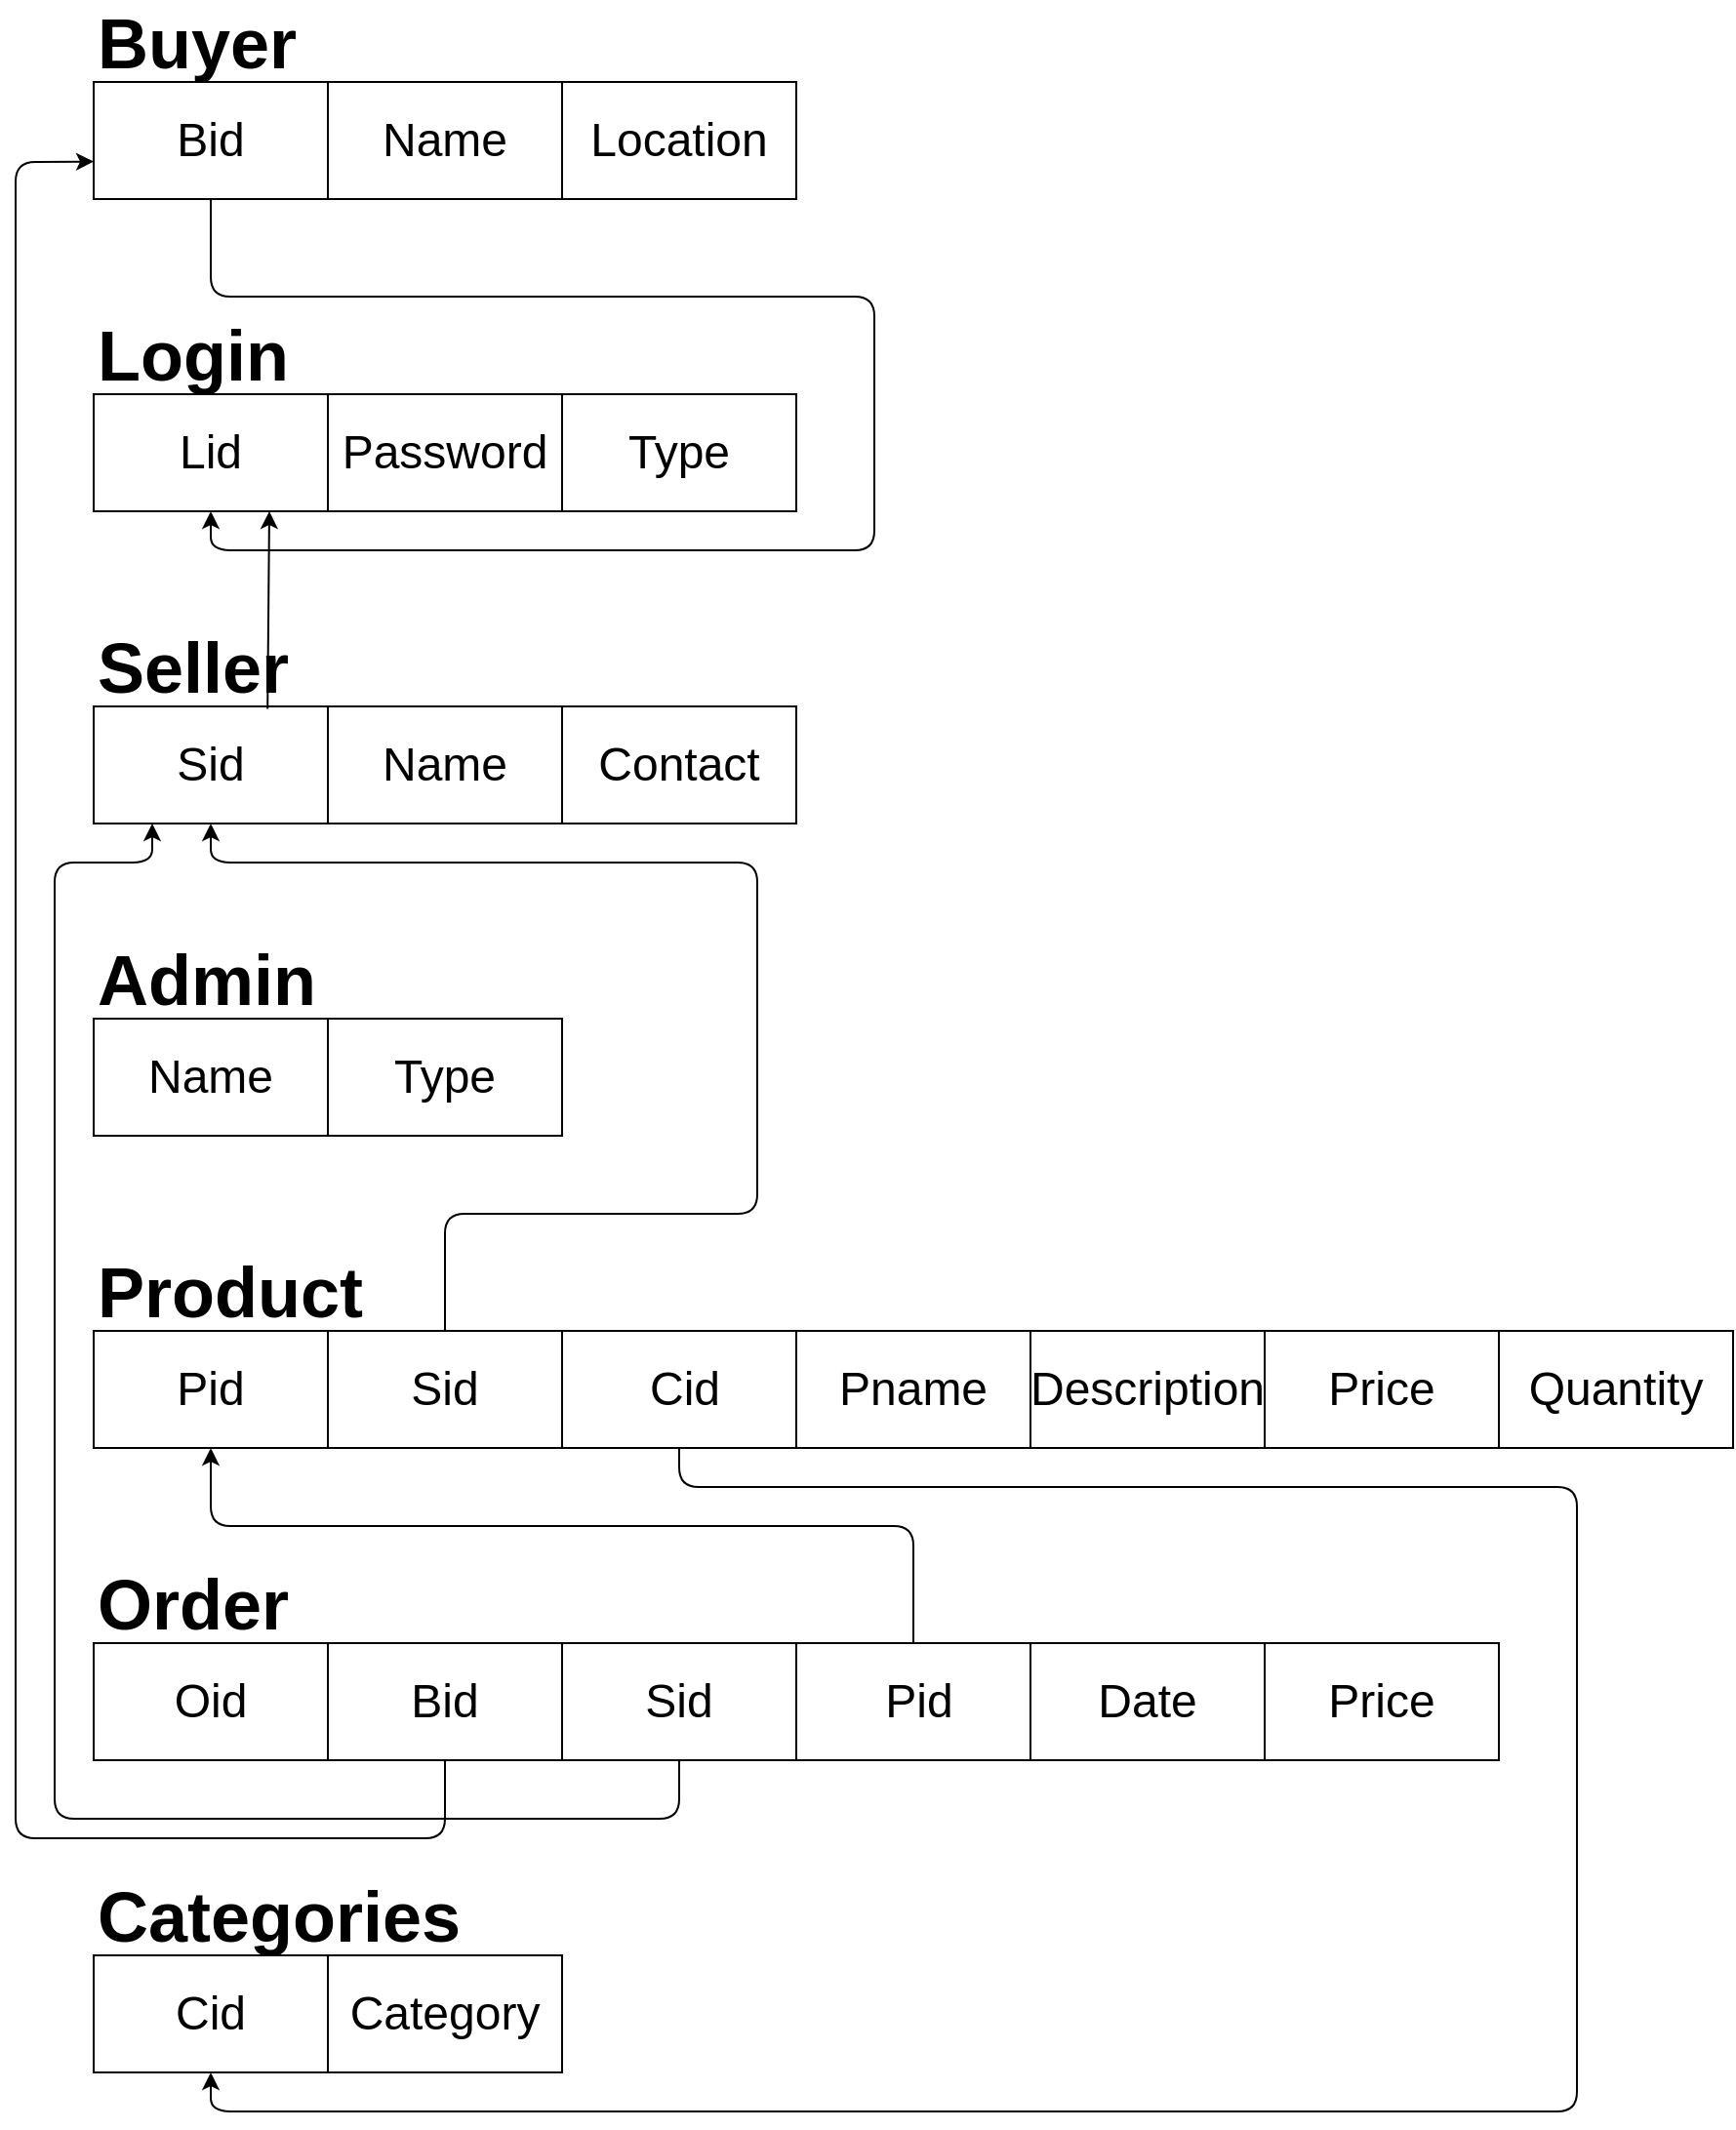 <mxfile version="12.2.7" type="device" pages="1"><diagram id="E_cR4QH6zL7fz676esfR" name="Page-1"><mxGraphModel dx="1400" dy="810" grid="1" gridSize="10" guides="1" tooltips="1" connect="1" arrows="1" fold="1" page="1" pageScale="1" pageWidth="827" pageHeight="1169" math="0" shadow="0"><root><mxCell id="0"/><mxCell id="1" parent="0"/><mxCell id="XSc2uoRV6fSoNr4VpRYa-1" value="" style="rounded=0;whiteSpace=wrap;html=1;" vertex="1" parent="1"><mxGeometry x="120" y="120" width="120" height="60" as="geometry"/></mxCell><mxCell id="XSc2uoRV6fSoNr4VpRYa-2" value="" style="rounded=0;whiteSpace=wrap;html=1;" vertex="1" parent="1"><mxGeometry x="240" y="120" width="120" height="60" as="geometry"/></mxCell><mxCell id="XSc2uoRV6fSoNr4VpRYa-3" value="&lt;font style=&quot;font-size: 24px&quot;&gt;Bid&lt;/font&gt;" style="text;html=1;strokeColor=none;fillColor=none;align=center;verticalAlign=middle;whiteSpace=wrap;rounded=0;" vertex="1" parent="1"><mxGeometry x="150" y="135" width="60" height="30" as="geometry"/></mxCell><mxCell id="XSc2uoRV6fSoNr4VpRYa-4" value="&lt;font style=&quot;font-size: 24px&quot;&gt;Name&lt;/font&gt;" style="text;html=1;strokeColor=none;fillColor=none;align=center;verticalAlign=middle;whiteSpace=wrap;rounded=0;" vertex="1" parent="1"><mxGeometry x="280" y="140" width="40" height="20" as="geometry"/></mxCell><mxCell id="XSc2uoRV6fSoNr4VpRYa-6" value="" style="rounded=0;whiteSpace=wrap;html=1;" vertex="1" parent="1"><mxGeometry x="360" y="120" width="120" height="60" as="geometry"/></mxCell><mxCell id="XSc2uoRV6fSoNr4VpRYa-9" value="" style="rounded=0;whiteSpace=wrap;html=1;" vertex="1" parent="1"><mxGeometry x="120" y="280" width="120" height="60" as="geometry"/></mxCell><mxCell id="XSc2uoRV6fSoNr4VpRYa-10" value="" style="rounded=0;whiteSpace=wrap;html=1;" vertex="1" parent="1"><mxGeometry x="240" y="280" width="120" height="60" as="geometry"/></mxCell><mxCell id="XSc2uoRV6fSoNr4VpRYa-11" value="" style="rounded=0;whiteSpace=wrap;html=1;" vertex="1" parent="1"><mxGeometry x="360" y="280" width="120" height="60" as="geometry"/></mxCell><mxCell id="XSc2uoRV6fSoNr4VpRYa-13" value="" style="rounded=0;whiteSpace=wrap;html=1;" vertex="1" parent="1"><mxGeometry x="120" y="440" width="120" height="60" as="geometry"/></mxCell><mxCell id="XSc2uoRV6fSoNr4VpRYa-14" value="" style="rounded=0;whiteSpace=wrap;html=1;" vertex="1" parent="1"><mxGeometry x="240" y="440" width="120" height="60" as="geometry"/></mxCell><mxCell id="XSc2uoRV6fSoNr4VpRYa-15" value="" style="rounded=0;whiteSpace=wrap;html=1;" vertex="1" parent="1"><mxGeometry x="360" y="440" width="120" height="60" as="geometry"/></mxCell><mxCell id="XSc2uoRV6fSoNr4VpRYa-17" value="&lt;font style=&quot;font-size: 24px&quot;&gt;Location&lt;br&gt;&lt;/font&gt;" style="text;html=1;strokeColor=none;fillColor=none;align=center;verticalAlign=middle;whiteSpace=wrap;rounded=0;" vertex="1" parent="1"><mxGeometry x="400" y="140" width="40" height="20" as="geometry"/></mxCell><mxCell id="XSc2uoRV6fSoNr4VpRYa-18" value="" style="rounded=0;whiteSpace=wrap;html=1;" vertex="1" parent="1"><mxGeometry x="120" y="760" width="120" height="60" as="geometry"/></mxCell><mxCell id="XSc2uoRV6fSoNr4VpRYa-19" value="" style="rounded=0;whiteSpace=wrap;html=1;" vertex="1" parent="1"><mxGeometry x="240" y="760" width="120" height="60" as="geometry"/></mxCell><mxCell id="XSc2uoRV6fSoNr4VpRYa-20" value="" style="rounded=0;whiteSpace=wrap;html=1;" vertex="1" parent="1"><mxGeometry x="360" y="760" width="120" height="60" as="geometry"/></mxCell><mxCell id="XSc2uoRV6fSoNr4VpRYa-21" value="" style="rounded=0;whiteSpace=wrap;html=1;" vertex="1" parent="1"><mxGeometry x="480" y="760" width="120" height="60" as="geometry"/></mxCell><mxCell id="XSc2uoRV6fSoNr4VpRYa-22" value="" style="rounded=0;whiteSpace=wrap;html=1;" vertex="1" parent="1"><mxGeometry x="600" y="760" width="120" height="60" as="geometry"/></mxCell><mxCell id="XSc2uoRV6fSoNr4VpRYa-23" value="" style="rounded=0;whiteSpace=wrap;html=1;" vertex="1" parent="1"><mxGeometry x="720" y="760" width="120" height="60" as="geometry"/></mxCell><mxCell id="XSc2uoRV6fSoNr4VpRYa-24" value="" style="rounded=0;whiteSpace=wrap;html=1;" vertex="1" parent="1"><mxGeometry x="120" y="600" width="120" height="60" as="geometry"/></mxCell><mxCell id="XSc2uoRV6fSoNr4VpRYa-25" value="" style="rounded=0;whiteSpace=wrap;html=1;" vertex="1" parent="1"><mxGeometry x="240" y="600" width="120" height="60" as="geometry"/></mxCell><mxCell id="XSc2uoRV6fSoNr4VpRYa-26" value="&lt;font style=&quot;font-size: 24px&quot;&gt;Lid&lt;/font&gt;" style="text;html=1;strokeColor=none;fillColor=none;align=center;verticalAlign=middle;whiteSpace=wrap;rounded=0;" vertex="1" parent="1"><mxGeometry x="160" y="300" width="40" height="20" as="geometry"/></mxCell><mxCell id="XSc2uoRV6fSoNr4VpRYa-27" value="&lt;font style=&quot;font-size: 24px&quot;&gt;Password&lt;/font&gt;" style="text;html=1;strokeColor=none;fillColor=none;align=center;verticalAlign=middle;whiteSpace=wrap;rounded=0;" vertex="1" parent="1"><mxGeometry x="280" y="300" width="40" height="20" as="geometry"/></mxCell><mxCell id="XSc2uoRV6fSoNr4VpRYa-28" value="&lt;font style=&quot;font-size: 24px&quot;&gt;Type&lt;/font&gt;" style="text;html=1;strokeColor=none;fillColor=none;align=center;verticalAlign=middle;whiteSpace=wrap;rounded=0;" vertex="1" parent="1"><mxGeometry x="400" y="300" width="40" height="20" as="geometry"/></mxCell><mxCell id="XSc2uoRV6fSoNr4VpRYa-29" value="&lt;font style=&quot;font-size: 24px&quot;&gt;Sid&lt;/font&gt;" style="text;html=1;strokeColor=none;fillColor=none;align=center;verticalAlign=middle;whiteSpace=wrap;rounded=0;" vertex="1" parent="1"><mxGeometry x="160" y="460" width="40" height="20" as="geometry"/></mxCell><mxCell id="XSc2uoRV6fSoNr4VpRYa-30" value="&lt;font style=&quot;font-size: 24px&quot;&gt;Name&lt;/font&gt;" style="text;html=1;strokeColor=none;fillColor=none;align=center;verticalAlign=middle;whiteSpace=wrap;rounded=0;" vertex="1" parent="1"><mxGeometry x="280" y="460" width="40" height="20" as="geometry"/></mxCell><mxCell id="XSc2uoRV6fSoNr4VpRYa-31" value="&lt;font style=&quot;font-size: 24px&quot;&gt;Contact&lt;/font&gt;" style="text;html=1;strokeColor=none;fillColor=none;align=center;verticalAlign=middle;whiteSpace=wrap;rounded=0;" vertex="1" parent="1"><mxGeometry x="400" y="460" width="40" height="20" as="geometry"/></mxCell><mxCell id="XSc2uoRV6fSoNr4VpRYa-32" value="&lt;font style=&quot;font-size: 24px&quot;&gt;Name&lt;/font&gt;" style="text;html=1;strokeColor=none;fillColor=none;align=center;verticalAlign=middle;whiteSpace=wrap;rounded=0;" vertex="1" parent="1"><mxGeometry x="160" y="620" width="40" height="20" as="geometry"/></mxCell><mxCell id="XSc2uoRV6fSoNr4VpRYa-33" value="&lt;font style=&quot;font-size: 24px&quot;&gt;Type&lt;/font&gt;" style="text;html=1;strokeColor=none;fillColor=none;align=center;verticalAlign=middle;whiteSpace=wrap;rounded=0;" vertex="1" parent="1"><mxGeometry x="280" y="620" width="40" height="20" as="geometry"/></mxCell><mxCell id="XSc2uoRV6fSoNr4VpRYa-34" value="&lt;font style=&quot;font-size: 24px&quot;&gt;Pid&lt;/font&gt;" style="text;html=1;strokeColor=none;fillColor=none;align=center;verticalAlign=middle;whiteSpace=wrap;rounded=0;" vertex="1" parent="1"><mxGeometry x="160" y="780" width="40" height="20" as="geometry"/></mxCell><mxCell id="XSc2uoRV6fSoNr4VpRYa-35" value="&lt;font style=&quot;font-size: 24px&quot;&gt;Sid&lt;/font&gt;" style="text;html=1;strokeColor=none;fillColor=none;align=center;verticalAlign=middle;whiteSpace=wrap;rounded=0;" vertex="1" parent="1"><mxGeometry x="280" y="780" width="40" height="20" as="geometry"/></mxCell><mxCell id="XSc2uoRV6fSoNr4VpRYa-36" value="&lt;font style=&quot;font-size: 36px&quot;&gt;&lt;b&gt;Buyer&lt;/b&gt;&lt;/font&gt;" style="text;html=1;strokeColor=none;fillColor=none;align=left;verticalAlign=middle;whiteSpace=wrap;rounded=0;" vertex="1" parent="1"><mxGeometry x="120" y="80" width="150" height="40" as="geometry"/></mxCell><mxCell id="XSc2uoRV6fSoNr4VpRYa-37" value="&lt;font style=&quot;font-size: 36px&quot;&gt;&lt;b&gt;Seller&lt;/b&gt;&lt;/font&gt;" style="text;html=1;strokeColor=none;fillColor=none;align=left;verticalAlign=middle;whiteSpace=wrap;rounded=0;" vertex="1" parent="1"><mxGeometry x="120" y="400" width="150" height="40" as="geometry"/></mxCell><mxCell id="XSc2uoRV6fSoNr4VpRYa-38" value="&lt;font style=&quot;font-size: 36px&quot;&gt;&lt;b&gt;Login&lt;/b&gt;&lt;/font&gt;" style="text;html=1;strokeColor=none;fillColor=none;align=left;verticalAlign=middle;whiteSpace=wrap;rounded=0;" vertex="1" parent="1"><mxGeometry x="120" y="240" width="150" height="40" as="geometry"/></mxCell><mxCell id="XSc2uoRV6fSoNr4VpRYa-40" value="&lt;font style=&quot;font-size: 36px&quot;&gt;&lt;b&gt;Admin&lt;/b&gt;&lt;/font&gt;" style="text;html=1;strokeColor=none;fillColor=none;align=left;verticalAlign=middle;whiteSpace=wrap;rounded=0;" vertex="1" parent="1"><mxGeometry x="120" y="560" width="150" height="40" as="geometry"/></mxCell><mxCell id="XSc2uoRV6fSoNr4VpRYa-41" value="&lt;font style=&quot;font-size: 36px&quot;&gt;&lt;b&gt;Product&lt;/b&gt;&lt;/font&gt;" style="text;html=1;strokeColor=none;fillColor=none;align=left;verticalAlign=middle;whiteSpace=wrap;rounded=0;" vertex="1" parent="1"><mxGeometry x="120" y="720" width="150" height="40" as="geometry"/></mxCell><mxCell id="XSc2uoRV6fSoNr4VpRYa-42" value="&lt;font style=&quot;font-size: 24px&quot;&gt;Cid&lt;/font&gt;" style="text;html=1;strokeColor=none;fillColor=none;align=center;verticalAlign=middle;whiteSpace=wrap;rounded=0;" vertex="1" parent="1"><mxGeometry x="403" y="780" width="40" height="20" as="geometry"/></mxCell><mxCell id="XSc2uoRV6fSoNr4VpRYa-43" value="&lt;font style=&quot;font-size: 24px&quot;&gt;Pname&lt;/font&gt;" style="text;html=1;strokeColor=none;fillColor=none;align=center;verticalAlign=middle;whiteSpace=wrap;rounded=0;" vertex="1" parent="1"><mxGeometry x="520" y="780" width="40" height="20" as="geometry"/></mxCell><mxCell id="XSc2uoRV6fSoNr4VpRYa-44" value="&lt;font style=&quot;font-size: 24px&quot;&gt;Description&lt;/font&gt;" style="text;html=1;strokeColor=none;fillColor=none;align=center;verticalAlign=middle;whiteSpace=wrap;rounded=0;" vertex="1" parent="1"><mxGeometry x="640" y="780" width="40" height="20" as="geometry"/></mxCell><mxCell id="XSc2uoRV6fSoNr4VpRYa-45" value="&lt;font style=&quot;font-size: 24px&quot;&gt;Price&lt;/font&gt;" style="text;html=1;strokeColor=none;fillColor=none;align=center;verticalAlign=middle;whiteSpace=wrap;rounded=0;" vertex="1" parent="1"><mxGeometry x="760" y="780" width="40" height="20" as="geometry"/></mxCell><mxCell id="XSc2uoRV6fSoNr4VpRYa-48" value="" style="rounded=0;whiteSpace=wrap;html=1;" vertex="1" parent="1"><mxGeometry x="840" y="760" width="120" height="60" as="geometry"/></mxCell><mxCell id="XSc2uoRV6fSoNr4VpRYa-49" value="&lt;span style=&quot;font-size: 24px&quot;&gt;Quantity&lt;/span&gt;" style="text;html=1;strokeColor=none;fillColor=none;align=center;verticalAlign=middle;whiteSpace=wrap;rounded=0;" vertex="1" parent="1"><mxGeometry x="880" y="780" width="40" height="20" as="geometry"/></mxCell><mxCell id="XSc2uoRV6fSoNr4VpRYa-50" value="" style="rounded=0;whiteSpace=wrap;html=1;" vertex="1" parent="1"><mxGeometry x="120" y="920" width="120" height="60" as="geometry"/></mxCell><mxCell id="XSc2uoRV6fSoNr4VpRYa-51" value="" style="rounded=0;whiteSpace=wrap;html=1;" vertex="1" parent="1"><mxGeometry x="240" y="920" width="120" height="60" as="geometry"/></mxCell><mxCell id="XSc2uoRV6fSoNr4VpRYa-52" value="" style="rounded=0;whiteSpace=wrap;html=1;" vertex="1" parent="1"><mxGeometry x="480" y="920" width="120" height="60" as="geometry"/></mxCell><mxCell id="XSc2uoRV6fSoNr4VpRYa-53" value="" style="rounded=0;whiteSpace=wrap;html=1;" vertex="1" parent="1"><mxGeometry x="600" y="920" width="120" height="60" as="geometry"/></mxCell><mxCell id="XSc2uoRV6fSoNr4VpRYa-54" value="" style="rounded=0;whiteSpace=wrap;html=1;" vertex="1" parent="1"><mxGeometry x="720" y="920" width="120" height="60" as="geometry"/></mxCell><mxCell id="XSc2uoRV6fSoNr4VpRYa-56" value="&lt;font style=&quot;font-size: 24px&quot;&gt;Oid&lt;/font&gt;" style="text;html=1;strokeColor=none;fillColor=none;align=center;verticalAlign=middle;whiteSpace=wrap;rounded=0;" vertex="1" parent="1"><mxGeometry x="160" y="940" width="40" height="20" as="geometry"/></mxCell><mxCell id="XSc2uoRV6fSoNr4VpRYa-57" value="&lt;font style=&quot;font-size: 24px&quot;&gt;Bid&lt;/font&gt;" style="text;html=1;strokeColor=none;fillColor=none;align=center;verticalAlign=middle;whiteSpace=wrap;rounded=0;" vertex="1" parent="1"><mxGeometry x="280" y="940" width="40" height="20" as="geometry"/></mxCell><mxCell id="XSc2uoRV6fSoNr4VpRYa-58" value="&lt;font style=&quot;font-size: 36px&quot;&gt;&lt;b&gt;Order&lt;/b&gt;&lt;/font&gt;" style="text;html=1;strokeColor=none;fillColor=none;align=left;verticalAlign=middle;whiteSpace=wrap;rounded=0;" vertex="1" parent="1"><mxGeometry x="120" y="880" width="150" height="40" as="geometry"/></mxCell><mxCell id="XSc2uoRV6fSoNr4VpRYa-59" value="&lt;font style=&quot;font-size: 24px&quot;&gt;Pid&lt;/font&gt;" style="text;html=1;strokeColor=none;fillColor=none;align=center;verticalAlign=middle;whiteSpace=wrap;rounded=0;" vertex="1" parent="1"><mxGeometry x="523" y="940" width="40" height="20" as="geometry"/></mxCell><mxCell id="XSc2uoRV6fSoNr4VpRYa-60" value="&lt;font style=&quot;font-size: 24px&quot;&gt;Date&lt;/font&gt;" style="text;html=1;strokeColor=none;fillColor=none;align=center;verticalAlign=middle;whiteSpace=wrap;rounded=0;" vertex="1" parent="1"><mxGeometry x="640" y="940" width="40" height="20" as="geometry"/></mxCell><mxCell id="XSc2uoRV6fSoNr4VpRYa-61" value="&lt;font style=&quot;font-size: 24px&quot;&gt;Price&lt;/font&gt;" style="text;html=1;strokeColor=none;fillColor=none;align=center;verticalAlign=middle;whiteSpace=wrap;rounded=0;" vertex="1" parent="1"><mxGeometry x="760" y="940" width="40" height="20" as="geometry"/></mxCell><mxCell id="XSc2uoRV6fSoNr4VpRYa-65" value="" style="rounded=0;whiteSpace=wrap;html=1;" vertex="1" parent="1"><mxGeometry x="120" y="1080" width="120" height="60" as="geometry"/></mxCell><mxCell id="XSc2uoRV6fSoNr4VpRYa-66" value="" style="rounded=0;whiteSpace=wrap;html=1;" vertex="1" parent="1"><mxGeometry x="240" y="1080" width="120" height="60" as="geometry"/></mxCell><mxCell id="XSc2uoRV6fSoNr4VpRYa-67" value="&lt;font style=&quot;font-size: 24px&quot;&gt;Cid&lt;/font&gt;" style="text;html=1;strokeColor=none;fillColor=none;align=center;verticalAlign=middle;whiteSpace=wrap;rounded=0;" vertex="1" parent="1"><mxGeometry x="160" y="1100" width="40" height="20" as="geometry"/></mxCell><mxCell id="XSc2uoRV6fSoNr4VpRYa-68" value="&lt;font style=&quot;font-size: 24px&quot;&gt;Category&lt;/font&gt;" style="text;html=1;strokeColor=none;fillColor=none;align=center;verticalAlign=middle;whiteSpace=wrap;rounded=0;" vertex="1" parent="1"><mxGeometry x="280" y="1100" width="40" height="20" as="geometry"/></mxCell><mxCell id="XSc2uoRV6fSoNr4VpRYa-69" value="&lt;font style=&quot;font-size: 36px&quot;&gt;&lt;b&gt;Categories&lt;/b&gt;&lt;/font&gt;" style="text;html=1;strokeColor=none;fillColor=none;align=left;verticalAlign=middle;whiteSpace=wrap;rounded=0;" vertex="1" parent="1"><mxGeometry x="120" y="1040" width="150" height="40" as="geometry"/></mxCell><mxCell id="XSc2uoRV6fSoNr4VpRYa-70" value="" style="rounded=0;whiteSpace=wrap;html=1;" vertex="1" parent="1"><mxGeometry x="360" y="920" width="120" height="60" as="geometry"/></mxCell><mxCell id="XSc2uoRV6fSoNr4VpRYa-71" value="&lt;font style=&quot;font-size: 24px&quot;&gt;Sid&lt;/font&gt;" style="text;html=1;strokeColor=none;fillColor=none;align=center;verticalAlign=middle;whiteSpace=wrap;rounded=0;" vertex="1" parent="1"><mxGeometry x="400" y="940" width="40" height="20" as="geometry"/></mxCell><mxCell id="XSc2uoRV6fSoNr4VpRYa-82" value="" style="endArrow=classic;html=1;entryX=0.5;entryY=1;entryDx=0;entryDy=0;exitX=0.5;exitY=0;exitDx=0;exitDy=0;" edge="1" parent="1" source="XSc2uoRV6fSoNr4VpRYa-52" target="XSc2uoRV6fSoNr4VpRYa-18"><mxGeometry width="50" height="50" relative="1" as="geometry"><mxPoint x="30" y="1210" as="sourcePoint"/><mxPoint x="80" y="1160" as="targetPoint"/><Array as="points"><mxPoint x="540" y="860"/><mxPoint x="180" y="860"/></Array></mxGeometry></mxCell><mxCell id="XSc2uoRV6fSoNr4VpRYa-83" value="" style="endArrow=classic;html=1;exitX=0.5;exitY=1;exitDx=0;exitDy=0;entryX=0;entryY=0.68;entryDx=0;entryDy=0;entryPerimeter=0;" edge="1" parent="1" source="XSc2uoRV6fSoNr4VpRYa-51" target="XSc2uoRV6fSoNr4VpRYa-1"><mxGeometry width="50" height="50" relative="1" as="geometry"><mxPoint x="40" y="1010" as="sourcePoint"/><mxPoint x="50" y="160" as="targetPoint"/><Array as="points"><mxPoint x="300" y="1020"/><mxPoint x="80" y="1020"/><mxPoint x="80" y="161"/></Array></mxGeometry></mxCell><mxCell id="XSc2uoRV6fSoNr4VpRYa-86" value="" style="endArrow=classic;html=1;entryX=0.5;entryY=1;entryDx=0;entryDy=0;exitX=0.5;exitY=1;exitDx=0;exitDy=0;" edge="1" parent="1" source="XSc2uoRV6fSoNr4VpRYa-20" target="XSc2uoRV6fSoNr4VpRYa-65"><mxGeometry width="50" height="50" relative="1" as="geometry"><mxPoint x="120" y="1210" as="sourcePoint"/><mxPoint x="170" y="1160" as="targetPoint"/><Array as="points"><mxPoint x="420" y="840"/><mxPoint x="880" y="840"/><mxPoint x="880" y="1160"/><mxPoint x="180" y="1160"/></Array></mxGeometry></mxCell><mxCell id="XSc2uoRV6fSoNr4VpRYa-88" value="" style="endArrow=classic;html=1;entryX=0.5;entryY=1;entryDx=0;entryDy=0;exitX=0.5;exitY=0;exitDx=0;exitDy=0;" edge="1" parent="1" source="XSc2uoRV6fSoNr4VpRYa-19" target="XSc2uoRV6fSoNr4VpRYa-13"><mxGeometry width="50" height="50" relative="1" as="geometry"><mxPoint x="70" y="1240" as="sourcePoint"/><mxPoint x="120" y="1190" as="targetPoint"/><Array as="points"><mxPoint x="300" y="700"/><mxPoint x="460" y="700"/><mxPoint x="460" y="520"/><mxPoint x="180" y="520"/></Array></mxGeometry></mxCell><mxCell id="XSc2uoRV6fSoNr4VpRYa-89" value="" style="endArrow=classic;html=1;entryX=0.25;entryY=1;entryDx=0;entryDy=0;exitX=0.5;exitY=1;exitDx=0;exitDy=0;" edge="1" parent="1" source="XSc2uoRV6fSoNr4VpRYa-70" target="XSc2uoRV6fSoNr4VpRYa-13"><mxGeometry width="50" height="50" relative="1" as="geometry"><mxPoint x="70" y="1240" as="sourcePoint"/><mxPoint x="120" y="1190" as="targetPoint"/><Array as="points"><mxPoint x="420" y="1010"/><mxPoint x="100" y="1010"/><mxPoint x="100" y="520"/><mxPoint x="150" y="520"/></Array></mxGeometry></mxCell><mxCell id="XSc2uoRV6fSoNr4VpRYa-90" value="" style="endArrow=classic;html=1;entryX=0.5;entryY=1;entryDx=0;entryDy=0;exitX=0.5;exitY=1;exitDx=0;exitDy=0;" edge="1" parent="1" source="XSc2uoRV6fSoNr4VpRYa-1" target="XSc2uoRV6fSoNr4VpRYa-9"><mxGeometry width="50" height="50" relative="1" as="geometry"><mxPoint x="50" y="390" as="sourcePoint"/><mxPoint x="50" y="310" as="targetPoint"/><Array as="points"><mxPoint x="180" y="230"/><mxPoint x="520" y="230"/><mxPoint x="520" y="360"/><mxPoint x="180" y="360"/></Array></mxGeometry></mxCell><mxCell id="XSc2uoRV6fSoNr4VpRYa-91" value="" style="endArrow=classic;html=1;exitX=0.594;exitY=1.032;exitDx=0;exitDy=0;exitPerimeter=0;entryX=0.75;entryY=1;entryDx=0;entryDy=0;" edge="1" parent="1" source="XSc2uoRV6fSoNr4VpRYa-37" target="XSc2uoRV6fSoNr4VpRYa-9"><mxGeometry width="50" height="50" relative="1" as="geometry"><mxPoint x="40" y="450" as="sourcePoint"/><mxPoint x="250" y="390" as="targetPoint"/></mxGeometry></mxCell></root></mxGraphModel></diagram></mxfile>